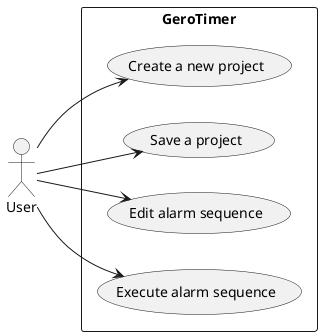 @startuml
actor User

rectangle GeroTimer {
  left to right direction
  User --> (Create a new project)
  User --> (Save a project)
  User --> (Edit alarm sequence)
  User --> (Execute alarm sequence)
}
@enduml
